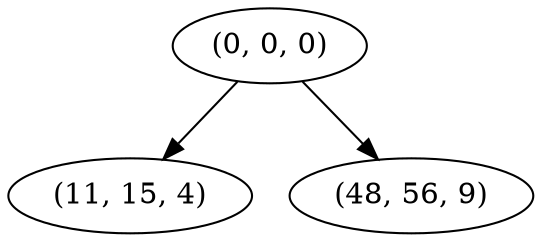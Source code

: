 digraph tree {
    "(0, 0, 0)";
    "(11, 15, 4)";
    "(48, 56, 9)";
    "(0, 0, 0)" -> "(11, 15, 4)";
    "(0, 0, 0)" -> "(48, 56, 9)";
}
